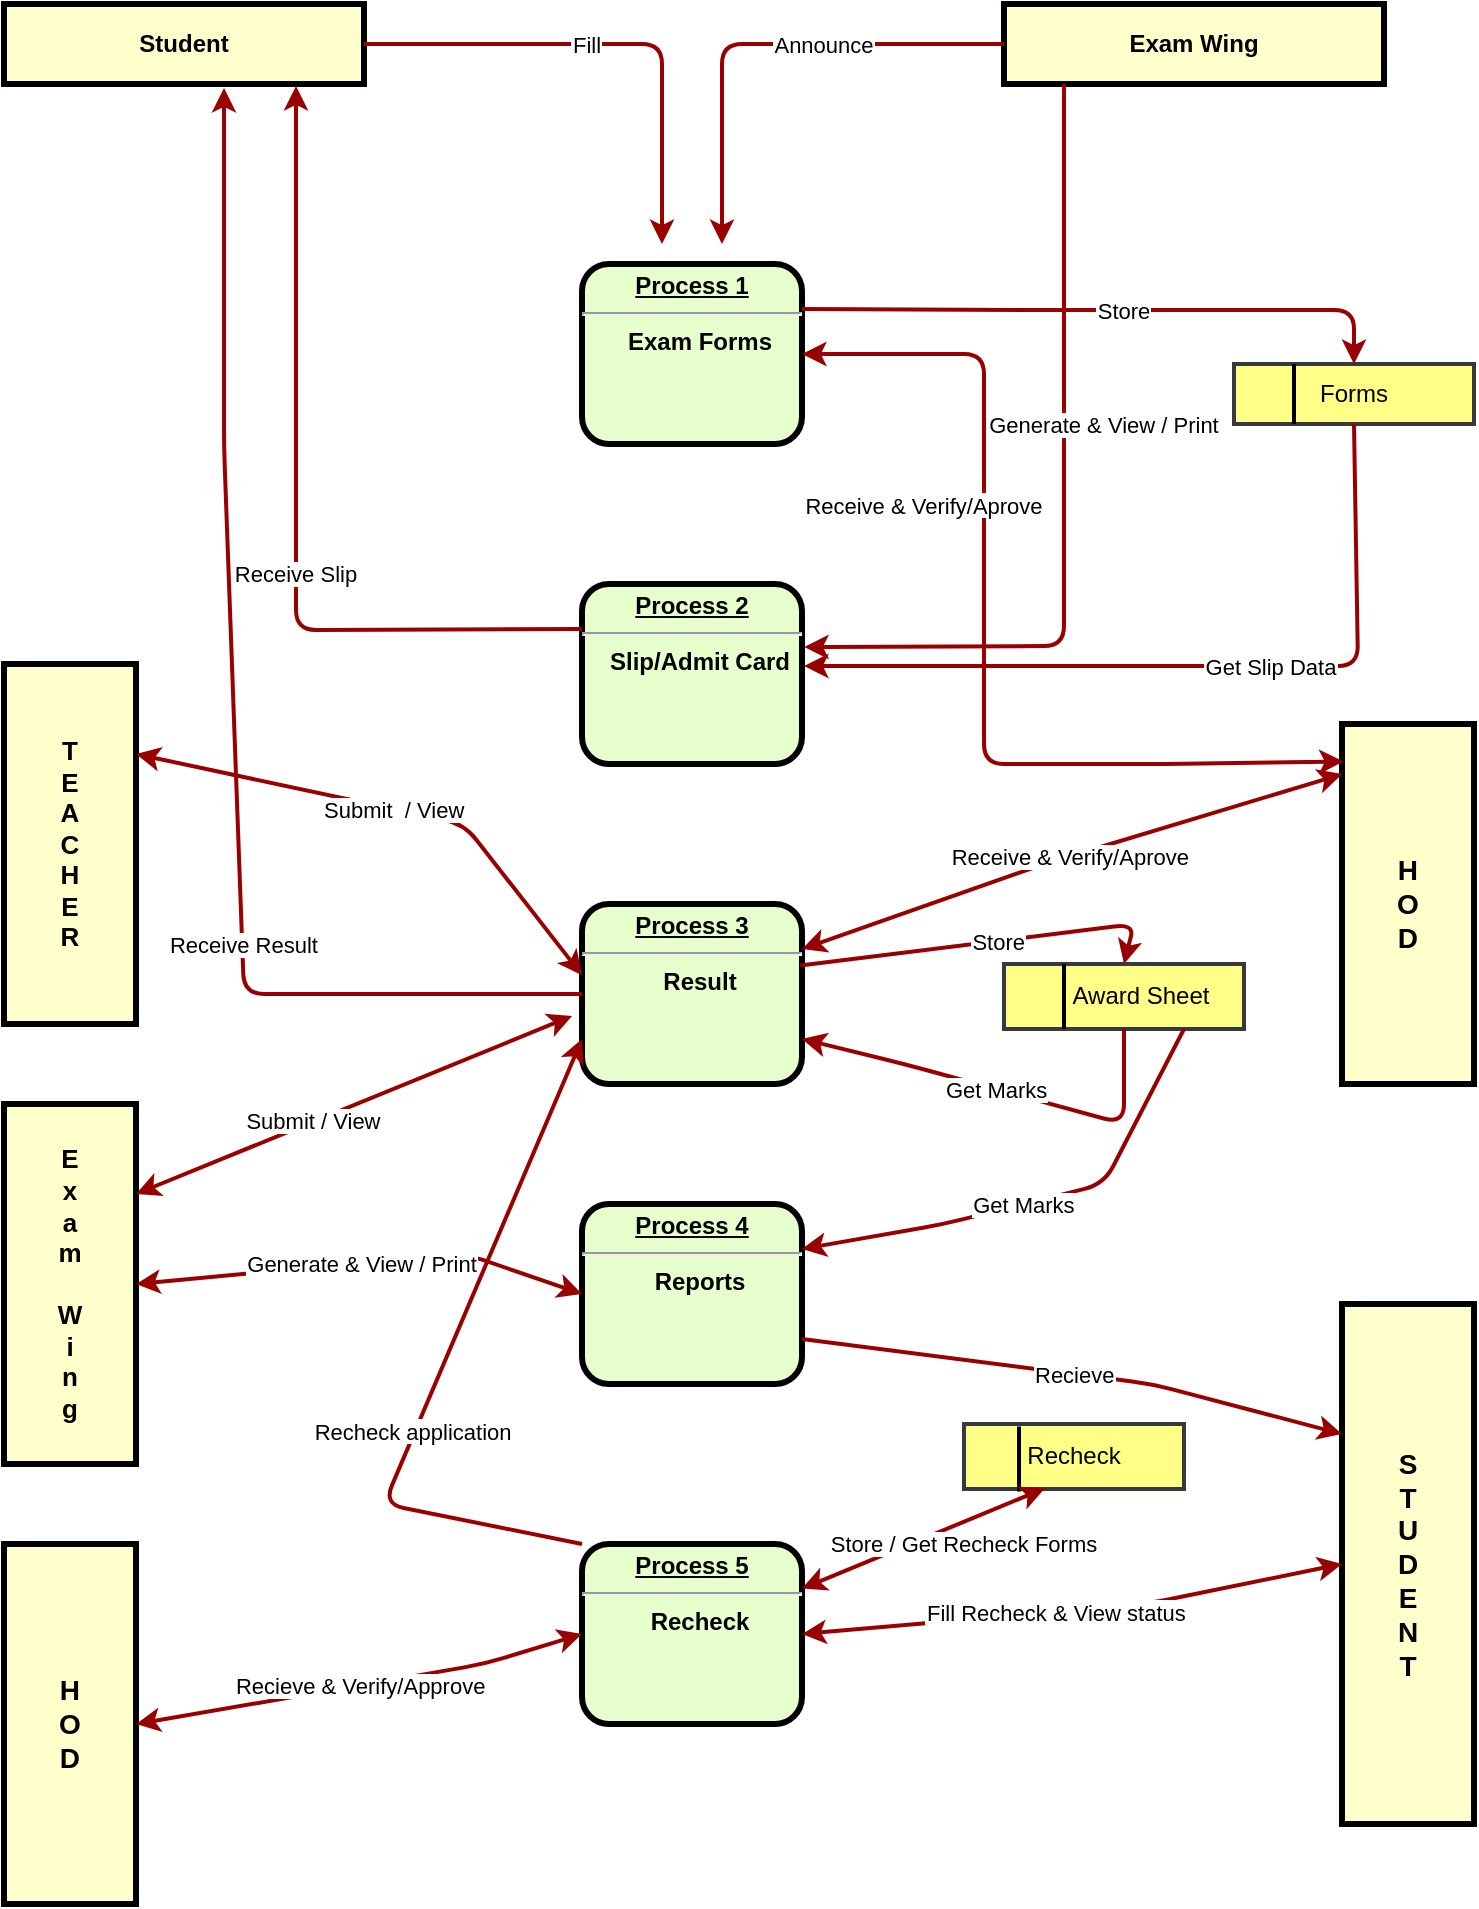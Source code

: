 <mxfile version="13.9.8" type="device"><diagram name="Page-1" id="c7558073-3199-34d8-9f00-42111426c3f3"><mxGraphModel dx="1106" dy="614" grid="1" gridSize="10" guides="1" tooltips="1" connect="1" arrows="1" fold="1" page="1" pageScale="1" pageWidth="826" pageHeight="1169" background="#ffffff" math="0" shadow="0"><root><mxCell id="0"/><mxCell id="1" parent="0"/><mxCell id="2" value="&lt;p style=&quot;margin: 0px ; margin-top: 4px ; text-align: center ; text-decoration: underline&quot;&gt;&lt;strong&gt;Process 1&lt;br&gt;&lt;/strong&gt;&lt;/p&gt;&lt;hr&gt;&lt;p style=&quot;margin: 0px ; margin-left: 8px&quot;&gt;Exam Forms&lt;/p&gt;" style="verticalAlign=middle;align=center;overflow=fill;fontSize=12;fontFamily=Helvetica;html=1;rounded=1;fontStyle=1;strokeWidth=3;fillColor=#E6FFCC" parent="1" vertex="1"><mxGeometry x="339" y="180" width="110" height="90" as="geometry"/></mxCell><mxCell id="4" value="Student" style="whiteSpace=wrap;align=center;verticalAlign=middle;fontStyle=1;strokeWidth=3;fillColor=#FFFFCC" parent="1" vertex="1"><mxGeometry x="50" y="50" width="180" height="40" as="geometry"/></mxCell><mxCell id="37" value="Fill" style="edgeStyle=none;noEdgeStyle=1;strokeColor=#990000;strokeWidth=2" parent="1" source="4" edge="1"><mxGeometry x="-0.104" width="100" height="100" relative="1" as="geometry"><mxPoint x="239" y="190" as="sourcePoint"/><mxPoint x="379" y="170" as="targetPoint"/><Array as="points"><mxPoint x="379" y="70"/><mxPoint x="379" y="130"/></Array><mxPoint as="offset"/></mxGeometry></mxCell><mxCell id="yKor-EXBDiumi3lHTEyh-97" value="Exam Wing" style="whiteSpace=wrap;align=center;verticalAlign=middle;fontStyle=1;strokeWidth=3;fillColor=#FFFFCC" parent="1" vertex="1"><mxGeometry x="550" y="50" width="190" height="40" as="geometry"/></mxCell><mxCell id="yKor-EXBDiumi3lHTEyh-98" value="Announce" style="edgeStyle=none;noEdgeStyle=1;strokeColor=#990000;strokeWidth=2;exitX=0;exitY=0.5;exitDx=0;exitDy=0;" parent="1" source="yKor-EXBDiumi3lHTEyh-97" edge="1"><mxGeometry x="-0.253" width="100" height="100" relative="1" as="geometry"><mxPoint x="839" y="148.36" as="sourcePoint"/><mxPoint x="409" y="170" as="targetPoint"/><Array as="points"><mxPoint x="409" y="70"/></Array><mxPoint as="offset"/></mxGeometry></mxCell><mxCell id="yKor-EXBDiumi3lHTEyh-99" value="&lt;p style=&quot;margin: 0px ; margin-top: 4px ; text-align: center ; text-decoration: underline&quot;&gt;&lt;strong&gt;Process 2&lt;br&gt;&lt;/strong&gt;&lt;/p&gt;&lt;hr&gt;&lt;p style=&quot;margin: 0px ; margin-left: 8px&quot;&gt;Slip/Admit Card&lt;/p&gt;" style="verticalAlign=middle;align=center;overflow=fill;fontSize=12;fontFamily=Helvetica;html=1;rounded=1;fontStyle=1;strokeWidth=3;fillColor=#E6FFCC" parent="1" vertex="1"><mxGeometry x="339" y="340" width="110" height="90" as="geometry"/></mxCell><mxCell id="yKor-EXBDiumi3lHTEyh-100" value="H&#10;O&#10;D" style="whiteSpace=wrap;align=center;verticalAlign=middle;fontStyle=1;strokeWidth=3;fillColor=#FFFFCC;fontSize=14;" parent="1" vertex="1"><mxGeometry x="719" y="410" width="66" height="180" as="geometry"/></mxCell><mxCell id="yKor-EXBDiumi3lHTEyh-102" value="Receive &amp; Verify/Aprove" style="edgeStyle=none;noEdgeStyle=1;strokeColor=#990000;strokeWidth=2;entryX=1;entryY=0.5;entryDx=0;entryDy=0;exitX=0.012;exitY=0.104;exitDx=0;exitDy=0;exitPerimeter=0;startArrow=classic;startFill=1;" parent="1" source="yKor-EXBDiumi3lHTEyh-100" target="2" edge="1"><mxGeometry x="0.302" y="30" width="100" height="100" relative="1" as="geometry"><mxPoint x="720" y="410" as="sourcePoint"/><mxPoint x="449" y="202.5" as="targetPoint"/><Array as="points"><mxPoint x="630" y="430"/><mxPoint x="540" y="430"/><mxPoint x="540" y="320"/><mxPoint x="540" y="225"/></Array><mxPoint as="offset"/></mxGeometry></mxCell><mxCell id="yKor-EXBDiumi3lHTEyh-107" value="&lt;p style=&quot;margin: 0px ; margin-top: 4px ; text-align: center ; text-decoration: underline&quot;&gt;&lt;strong&gt;Process 3&lt;br&gt;&lt;/strong&gt;&lt;/p&gt;&lt;hr&gt;&lt;p style=&quot;margin: 0px ; margin-left: 8px&quot;&gt;Result&lt;/p&gt;" style="verticalAlign=middle;align=center;overflow=fill;fontSize=12;fontFamily=Helvetica;html=1;rounded=1;fontStyle=1;strokeWidth=3;fillColor=#E6FFCC" parent="1" vertex="1"><mxGeometry x="339" y="500" width="110" height="90" as="geometry"/></mxCell><mxCell id="yKor-EXBDiumi3lHTEyh-115" value="&lt;p style=&quot;margin: 0px ; margin-top: 4px ; text-align: center ; text-decoration: underline&quot;&gt;&lt;strong&gt;Process 4&lt;br&gt;&lt;/strong&gt;&lt;/p&gt;&lt;hr&gt;&lt;p style=&quot;margin: 0px ; margin-left: 8px&quot;&gt;Reports&lt;/p&gt;" style="verticalAlign=middle;align=center;overflow=fill;fontSize=12;fontFamily=Helvetica;html=1;rounded=1;fontStyle=1;strokeWidth=3;fillColor=#E6FFCC" parent="1" vertex="1"><mxGeometry x="339" y="650" width="110" height="90" as="geometry"/></mxCell><mxCell id="yKor-EXBDiumi3lHTEyh-117" value="&lt;p style=&quot;margin: 0px ; margin-top: 4px ; text-align: center ; text-decoration: underline&quot;&gt;&lt;strong&gt;Process 5&lt;br&gt;&lt;/strong&gt;&lt;/p&gt;&lt;hr&gt;&lt;p style=&quot;margin: 0px ; margin-left: 8px&quot;&gt;Recheck&lt;/p&gt;" style="verticalAlign=middle;align=center;overflow=fill;fontSize=12;fontFamily=Helvetica;html=1;rounded=1;fontStyle=1;strokeWidth=3;fillColor=#E6FFCC" parent="1" vertex="1"><mxGeometry x="339" y="820" width="110" height="90" as="geometry"/></mxCell><mxCell id="yKor-EXBDiumi3lHTEyh-124" value="T&#10;E&#10;A&#10;C&#10;H&#10;E&#10;R" style="whiteSpace=wrap;align=center;verticalAlign=middle;fontStyle=1;strokeWidth=3;fillColor=#FFFFCC;fontSize=13;" parent="1" vertex="1"><mxGeometry x="50" y="380" width="66" height="180" as="geometry"/></mxCell><mxCell id="yKor-EXBDiumi3lHTEyh-125" value="Submit  / View" style="edgeStyle=none;noEdgeStyle=1;strokeColor=#990000;strokeWidth=2;entryX=0;entryY=0.395;entryDx=0;entryDy=0;entryPerimeter=0;exitX=1;exitY=0.25;exitDx=0;exitDy=0;startArrow=classic;startFill=1;" parent="1" source="yKor-EXBDiumi3lHTEyh-124" target="yKor-EXBDiumi3lHTEyh-107" edge="1"><mxGeometry width="100" height="100" relative="1" as="geometry"><mxPoint x="219" y="80" as="sourcePoint"/><mxPoint x="389" y="180" as="targetPoint"/><Array as="points"><mxPoint x="280" y="460"/></Array></mxGeometry></mxCell><mxCell id="yKor-EXBDiumi3lHTEyh-127" value="Receive &amp; Verify/Aprove" style="edgeStyle=none;noEdgeStyle=1;strokeColor=#990000;strokeWidth=2;exitX=1;exitY=0.25;exitDx=0;exitDy=0;entryX=0.002;entryY=0.139;entryDx=0;entryDy=0;entryPerimeter=0;startArrow=classic;startFill=1;endArrow=classic;endFill=1;" parent="1" source="yKor-EXBDiumi3lHTEyh-107" target="yKor-EXBDiumi3lHTEyh-100" edge="1"><mxGeometry width="100" height="100" relative="1" as="geometry"><mxPoint x="105" y="460.0" as="sourcePoint"/><mxPoint x="349" y="486" as="targetPoint"/><Array as="points"><mxPoint x="570" y="480"/></Array></mxGeometry></mxCell><mxCell id="yKor-EXBDiumi3lHTEyh-130" value="Forms" style="rounded=0;whiteSpace=wrap;html=1;strokeWidth=2;fillColor=#ffff88;strokeColor=#36393d;" parent="1" vertex="1"><mxGeometry x="665" y="230" width="120" height="30" as="geometry"/></mxCell><mxCell id="yKor-EXBDiumi3lHTEyh-131" value="" style="endArrow=none;html=1;strokeWidth=2;entryX=0.25;entryY=0;entryDx=0;entryDy=0;exitX=0.25;exitY=1;exitDx=0;exitDy=0;" parent="1" source="yKor-EXBDiumi3lHTEyh-130" target="yKor-EXBDiumi3lHTEyh-130" edge="1"><mxGeometry width="50" height="50" relative="1" as="geometry"><mxPoint x="470" y="290" as="sourcePoint"/><mxPoint x="520" y="240" as="targetPoint"/></mxGeometry></mxCell><mxCell id="yKor-EXBDiumi3lHTEyh-134" value="Store" style="edgeStyle=none;noEdgeStyle=1;strokeColor=#990000;strokeWidth=2;entryX=0.5;entryY=0;entryDx=0;entryDy=0;exitX=1;exitY=0.25;exitDx=0;exitDy=0;" parent="1" source="2" target="yKor-EXBDiumi3lHTEyh-130" edge="1"><mxGeometry x="0.062" width="100" height="100" relative="1" as="geometry"><mxPoint x="730" y="420" as="sourcePoint"/><mxPoint x="459" y="235" as="targetPoint"/><Array as="points"><mxPoint x="570" y="203"/><mxPoint x="725" y="203"/></Array><mxPoint as="offset"/></mxGeometry></mxCell><mxCell id="yKor-EXBDiumi3lHTEyh-137" value="Generate &amp; View / Print" style="edgeStyle=none;noEdgeStyle=1;strokeColor=#990000;strokeWidth=2;entryX=1.01;entryY=0.35;entryDx=0;entryDy=0;entryPerimeter=0;" parent="1" target="yKor-EXBDiumi3lHTEyh-99" edge="1"><mxGeometry x="-0.173" y="20" width="100" height="100" relative="1" as="geometry"><mxPoint x="580" y="90" as="sourcePoint"/><mxPoint x="737.5" y="240" as="targetPoint"/><Array as="points"><mxPoint x="580" y="213"/><mxPoint x="580" y="371"/></Array><mxPoint as="offset"/></mxGeometry></mxCell><mxCell id="yKor-EXBDiumi3lHTEyh-139" value="Get Slip Data" style="edgeStyle=none;noEdgeStyle=1;strokeColor=#990000;strokeWidth=2;exitX=0.5;exitY=1;exitDx=0;exitDy=0;" parent="1" source="yKor-EXBDiumi3lHTEyh-130" edge="1"><mxGeometry x="-0.173" width="100" height="100" relative="1" as="geometry"><mxPoint x="590" y="100" as="sourcePoint"/><mxPoint x="450" y="381" as="targetPoint"/><Array as="points"><mxPoint x="727" y="381"/><mxPoint x="590" y="381"/></Array><mxPoint as="offset"/></mxGeometry></mxCell><mxCell id="yKor-EXBDiumi3lHTEyh-140" value="Receive Slip" style="edgeStyle=none;noEdgeStyle=1;strokeColor=#990000;strokeWidth=2;exitX=0;exitY=0.25;exitDx=0;exitDy=0;" parent="1" source="yKor-EXBDiumi3lHTEyh-99" edge="1"><mxGeometry x="-0.173" width="100" height="100" relative="1" as="geometry"><mxPoint x="317.5" y="159" as="sourcePoint"/><mxPoint x="196" y="91" as="targetPoint"/><Array as="points"><mxPoint x="196" y="363"/><mxPoint x="196" y="270"/></Array><mxPoint as="offset"/></mxGeometry></mxCell><mxCell id="yKor-EXBDiumi3lHTEyh-141" value="Award Sheet" style="rounded=0;whiteSpace=wrap;html=1;strokeWidth=2;fillColor=#ffff88;strokeColor=#36393d;align=center;spacingLeft=17;" parent="1" vertex="1"><mxGeometry x="550" y="530" width="120" height="32.5" as="geometry"/></mxCell><mxCell id="yKor-EXBDiumi3lHTEyh-144" style="edgeStyle=elbowEdgeStyle;rounded=0;orthogonalLoop=1;jettySize=auto;html=1;exitX=0.25;exitY=0;exitDx=0;exitDy=0;entryX=0.25;entryY=1;entryDx=0;entryDy=0;startArrow=none;startFill=0;endArrow=none;endFill=0;strokeColor=#000000;strokeWidth=2;" parent="1" source="yKor-EXBDiumi3lHTEyh-141" target="yKor-EXBDiumi3lHTEyh-141" edge="1"><mxGeometry relative="1" as="geometry"/></mxCell><mxCell id="yKor-EXBDiumi3lHTEyh-146" value="Store" style="edgeStyle=none;noEdgeStyle=1;strokeColor=#990000;strokeWidth=2;entryX=0.5;entryY=0;entryDx=0;entryDy=0;exitX=0.992;exitY=0.342;exitDx=0;exitDy=0;exitPerimeter=0;" parent="1" source="yKor-EXBDiumi3lHTEyh-107" target="yKor-EXBDiumi3lHTEyh-141" edge="1"><mxGeometry x="0.062" width="100" height="100" relative="1" as="geometry"><mxPoint x="459" y="212.5" as="sourcePoint"/><mxPoint x="735.0" y="240" as="targetPoint"/><Array as="points"><mxPoint x="615" y="510"/></Array><mxPoint as="offset"/></mxGeometry></mxCell><mxCell id="yKor-EXBDiumi3lHTEyh-148" value="Get Marks" style="edgeStyle=none;noEdgeStyle=1;strokeColor=#990000;strokeWidth=2;entryX=1;entryY=0.75;entryDx=0;entryDy=0;exitX=0.5;exitY=1;exitDx=0;exitDy=0;" parent="1" source="yKor-EXBDiumi3lHTEyh-141" target="yKor-EXBDiumi3lHTEyh-107" edge="1"><mxGeometry x="0.062" width="100" height="100" relative="1" as="geometry"><mxPoint x="458.12" y="540.78" as="sourcePoint"/><mxPoint x="625" y="560" as="targetPoint"/><Array as="points"><mxPoint x="610" y="610"/><mxPoint x="500" y="580"/></Array><mxPoint as="offset"/></mxGeometry></mxCell><mxCell id="yKor-EXBDiumi3lHTEyh-149" value="Receive Result" style="edgeStyle=none;noEdgeStyle=1;strokeColor=#990000;strokeWidth=2;entryX=0.926;entryY=1.037;entryDx=0;entryDy=0;entryPerimeter=0;exitX=0;exitY=0.5;exitDx=0;exitDy=0;" parent="1" source="yKor-EXBDiumi3lHTEyh-107" edge="1"><mxGeometry x="-0.457" y="-25" width="100" height="100" relative="1" as="geometry"><mxPoint x="270" y="420" as="sourcePoint"/><mxPoint x="160.0" y="92.0" as="targetPoint"/><Array as="points"><mxPoint x="170" y="545"/><mxPoint x="160" y="271"/></Array><mxPoint x="-25" y="-24" as="offset"/></mxGeometry></mxCell><mxCell id="z3eL4WVECicSmYogrmoq-40" value="E&#10;x&#10;a&#10;m&#10; &#10;W&#10;i&#10;n&#10;g" style="whiteSpace=wrap;align=center;verticalAlign=middle;fontStyle=1;strokeWidth=3;fillColor=#FFFFCC;fontSize=13;" parent="1" vertex="1"><mxGeometry x="50" y="600" width="66" height="180" as="geometry"/></mxCell><mxCell id="z3eL4WVECicSmYogrmoq-41" value="Generate &amp; View / Print" style="edgeStyle=none;noEdgeStyle=1;strokeColor=#990000;strokeWidth=2;entryX=0;entryY=0.5;entryDx=0;entryDy=0;exitX=1;exitY=0.5;exitDx=0;exitDy=0;startArrow=classic;startFill=1;" parent="1" source="z3eL4WVECicSmYogrmoq-40" target="yKor-EXBDiumi3lHTEyh-115" edge="1"><mxGeometry width="100" height="100" relative="1" as="geometry"><mxPoint x="116" y="639.72" as="sourcePoint"/><mxPoint x="339.0" y="750.27" as="targetPoint"/><Array as="points"><mxPoint x="280" y="674.72"/></Array></mxGeometry></mxCell><mxCell id="z3eL4WVECicSmYogrmoq-42" value="H&#10;O&#10;D" style="whiteSpace=wrap;align=center;verticalAlign=middle;fontStyle=1;strokeWidth=3;fillColor=#FFFFCC;fontSize=14;" parent="1" vertex="1"><mxGeometry x="50" y="820" width="66" height="180" as="geometry"/></mxCell><mxCell id="z3eL4WVECicSmYogrmoq-43" value="S&#10;T&#10;U&#10;D&#10;E&#10;N&#10;T" style="whiteSpace=wrap;align=center;verticalAlign=middle;fontStyle=1;strokeWidth=3;fillColor=#FFFFCC;fontSize=14;" parent="1" vertex="1"><mxGeometry x="719" y="700" width="66" height="260" as="geometry"/></mxCell><mxCell id="z3eL4WVECicSmYogrmoq-44" value="Recieve" style="edgeStyle=none;noEdgeStyle=1;strokeColor=#990000;strokeWidth=2;entryX=0;entryY=0.25;entryDx=0;entryDy=0;exitX=1;exitY=0.75;exitDx=0;exitDy=0;" parent="1" source="yKor-EXBDiumi3lHTEyh-115" target="z3eL4WVECicSmYogrmoq-43" edge="1"><mxGeometry width="100" height="100" relative="1" as="geometry"><mxPoint x="460" y="755.28" as="sourcePoint"/><mxPoint x="683" y="760.28" as="targetPoint"/><Array as="points"><mxPoint x="624" y="740"/></Array></mxGeometry></mxCell><mxCell id="z3eL4WVECicSmYogrmoq-45" value="Get Marks" style="edgeStyle=none;noEdgeStyle=1;strokeColor=#990000;strokeWidth=2;entryX=1;entryY=0.25;entryDx=0;entryDy=0;exitX=0.75;exitY=1;exitDx=0;exitDy=0;" parent="1" source="yKor-EXBDiumi3lHTEyh-141" target="yKor-EXBDiumi3lHTEyh-115" edge="1"><mxGeometry x="0.062" width="100" height="100" relative="1" as="geometry"><mxPoint x="615" y="610" as="sourcePoint"/><mxPoint x="449" y="615" as="targetPoint"/><Array as="points"><mxPoint x="600" y="640"/><mxPoint x="520" y="660"/></Array><mxPoint as="offset"/></mxGeometry></mxCell><mxCell id="z3eL4WVECicSmYogrmoq-46" value="Recieve &amp; Verify/Approve" style="edgeStyle=none;noEdgeStyle=1;strokeColor=#990000;strokeWidth=2;entryX=0;entryY=0.5;entryDx=0;entryDy=0;exitX=1;exitY=0.5;exitDx=0;exitDy=0;startArrow=classic;startFill=1;" parent="1" source="z3eL4WVECicSmYogrmoq-42" target="yKor-EXBDiumi3lHTEyh-117" edge="1"><mxGeometry width="100" height="100" relative="1" as="geometry"><mxPoint x="126" y="905" as="sourcePoint"/><mxPoint x="349" y="910" as="targetPoint"/><Array as="points"><mxPoint x="290" y="880"/></Array></mxGeometry></mxCell><mxCell id="z3eL4WVECicSmYogrmoq-47" value="Fill Recheck &amp; View status" style="edgeStyle=none;noEdgeStyle=1;strokeColor=#990000;strokeWidth=2;entryX=1;entryY=0.5;entryDx=0;entryDy=0;exitX=0;exitY=0.5;exitDx=0;exitDy=0;startArrow=classic;startFill=1;" parent="1" source="z3eL4WVECicSmYogrmoq-43" target="yKor-EXBDiumi3lHTEyh-117" edge="1"><mxGeometry x="0.062" width="100" height="100" relative="1" as="geometry"><mxPoint x="663.5" y="790" as="sourcePoint"/><mxPoint x="470" y="900" as="targetPoint"/><Array as="points"><mxPoint x="621" y="850"/></Array><mxPoint as="offset"/></mxGeometry></mxCell><mxCell id="z3eL4WVECicSmYogrmoq-48" value="Recheck" style="rounded=0;whiteSpace=wrap;html=1;strokeWidth=2;fillColor=#ffff88;strokeColor=#36393d;" parent="1" vertex="1"><mxGeometry x="530" y="760" width="110" height="32.5" as="geometry"/></mxCell><mxCell id="z3eL4WVECicSmYogrmoq-49" style="edgeStyle=elbowEdgeStyle;rounded=0;orthogonalLoop=1;jettySize=auto;html=1;exitX=0.25;exitY=0;exitDx=0;exitDy=0;entryX=0.25;entryY=1;entryDx=0;entryDy=0;startArrow=none;startFill=0;endArrow=none;endFill=0;strokeColor=#000000;strokeWidth=2;" parent="1" edge="1"><mxGeometry relative="1" as="geometry"><mxPoint x="557.5" y="761.25" as="sourcePoint"/><mxPoint x="557.5" y="793.75" as="targetPoint"/></mxGeometry></mxCell><mxCell id="z3eL4WVECicSmYogrmoq-50" value="Store / Get Recheck Forms" style="edgeStyle=none;noEdgeStyle=1;strokeColor=#990000;strokeWidth=2;entryX=0.367;entryY=0.991;entryDx=0;entryDy=0;entryPerimeter=0;startArrow=classic;startFill=1;" parent="1" source="yKor-EXBDiumi3lHTEyh-117" target="z3eL4WVECicSmYogrmoq-48" edge="1"><mxGeometry x="0.27" y="-10" width="100" height="100" relative="1" as="geometry"><mxPoint x="452.5" y="845" as="sourcePoint"/><mxPoint x="675.5" y="800" as="targetPoint"/><Array as="points"/><mxPoint as="offset"/></mxGeometry></mxCell><mxCell id="z3eL4WVECicSmYogrmoq-51" value="Recheck application" style="edgeStyle=none;noEdgeStyle=1;strokeColor=#990000;strokeWidth=2;exitX=0;exitY=0;exitDx=0;exitDy=0;entryX=0;entryY=0.75;entryDx=0;entryDy=0;" parent="1" source="yKor-EXBDiumi3lHTEyh-117" target="yKor-EXBDiumi3lHTEyh-107" edge="1"><mxGeometry x="-0.206" y="1" width="100" height="100" relative="1" as="geometry"><mxPoint x="140" y="798.75" as="sourcePoint"/><mxPoint x="240" y="580" as="targetPoint"/><Array as="points"><mxPoint x="240" y="800"/></Array><mxPoint as="offset"/></mxGeometry></mxCell><mxCell id="bEMdOInz2s_dQqdhAEJv-39" value="Submit / View " style="edgeStyle=none;noEdgeStyle=1;strokeColor=#990000;strokeWidth=2;exitX=1;exitY=0.25;exitDx=0;exitDy=0;entryX=-0.045;entryY=0.622;entryDx=0;entryDy=0;entryPerimeter=0;startArrow=classic;startFill=1;" edge="1" parent="1" source="z3eL4WVECicSmYogrmoq-40" target="yKor-EXBDiumi3lHTEyh-107"><mxGeometry x="-0.173" width="100" height="100" relative="1" as="geometry"><mxPoint x="590" y="100" as="sourcePoint"/><mxPoint x="350" y="550" as="targetPoint"/><Array as="points"/><mxPoint as="offset"/></mxGeometry></mxCell></root></mxGraphModel></diagram></mxfile>